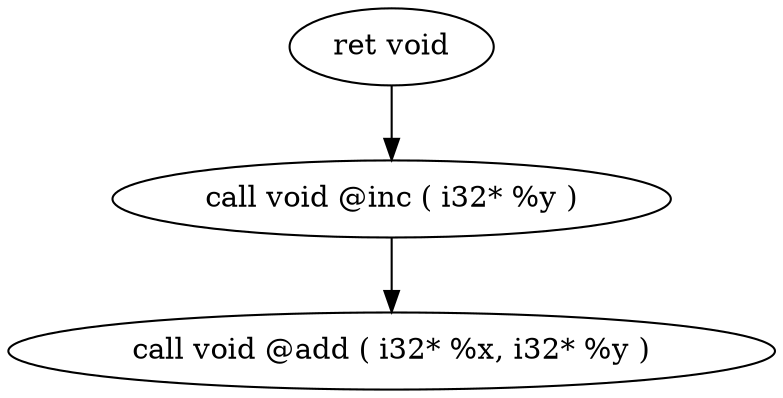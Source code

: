 digraph {
	node [label="\N"];
	graph [bb="0,0,368,186"];
	68 [label="call void @add ( i32* %x, i32* %y )", pos="184,19", width="5.1111", height="0.51389"];
	69 [label="call void @inc ( i32* %y )", pos="184,93", width="3.7222", height="0.51389"];
	70 [label="ret void", pos="184,167", width="1.3611", height="0.51389"];
	69 -> 68 [pos="e,184,37.667 184,74.327 184,66.264 184,56.648 184,47.711"];
	70 -> 69 [pos="e,184,111.67 184,148.33 184,140.26 184,130.65 184,121.71"];
}
